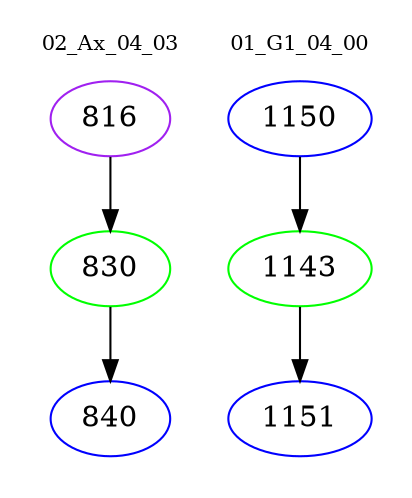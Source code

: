 digraph{
subgraph cluster_0 {
color = white
label = "02_Ax_04_03";
fontsize=10;
T0_816 [label="816", color="purple"]
T0_816 -> T0_830 [color="black"]
T0_830 [label="830", color="green"]
T0_830 -> T0_840 [color="black"]
T0_840 [label="840", color="blue"]
}
subgraph cluster_1 {
color = white
label = "01_G1_04_00";
fontsize=10;
T1_1150 [label="1150", color="blue"]
T1_1150 -> T1_1143 [color="black"]
T1_1143 [label="1143", color="green"]
T1_1143 -> T1_1151 [color="black"]
T1_1151 [label="1151", color="blue"]
}
}
